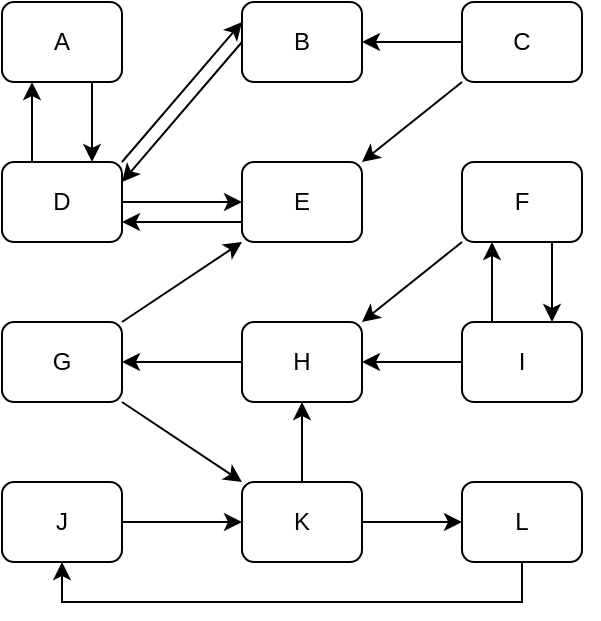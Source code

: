 <mxfile version="15.8.6" type="device"><diagram id="J7CobHwCLUMmvXzQBRRv" name="Page-1"><mxGraphModel dx="1426" dy="712" grid="1" gridSize="10" guides="1" tooltips="1" connect="1" arrows="1" fold="1" page="1" pageScale="1" pageWidth="850" pageHeight="1100" math="0" shadow="0"><root><mxCell id="0"/><mxCell id="1" parent="0"/><mxCell id="G8VHNfefHS-Nu9dPqGVo-3" value="" style="edgeStyle=orthogonalEdgeStyle;rounded=0;orthogonalLoop=1;jettySize=auto;html=1;exitX=0.75;exitY=1;exitDx=0;exitDy=0;entryX=0.75;entryY=0;entryDx=0;entryDy=0;" edge="1" parent="1" source="G8VHNfefHS-Nu9dPqGVo-1" target="G8VHNfefHS-Nu9dPqGVo-2"><mxGeometry relative="1" as="geometry"/></mxCell><mxCell id="G8VHNfefHS-Nu9dPqGVo-1" value="A" style="rounded=1;whiteSpace=wrap;html=1;" vertex="1" parent="1"><mxGeometry x="120" y="80" width="60" height="40" as="geometry"/></mxCell><mxCell id="G8VHNfefHS-Nu9dPqGVo-4" style="edgeStyle=orthogonalEdgeStyle;rounded=0;orthogonalLoop=1;jettySize=auto;html=1;exitX=0.25;exitY=0;exitDx=0;exitDy=0;entryX=0.25;entryY=1;entryDx=0;entryDy=0;" edge="1" parent="1" source="G8VHNfefHS-Nu9dPqGVo-2" target="G8VHNfefHS-Nu9dPqGVo-1"><mxGeometry relative="1" as="geometry"/></mxCell><mxCell id="G8VHNfefHS-Nu9dPqGVo-6" style="rounded=0;orthogonalLoop=1;jettySize=auto;html=1;exitX=1;exitY=0;exitDx=0;exitDy=0;entryX=0;entryY=0.25;entryDx=0;entryDy=0;" edge="1" parent="1" source="G8VHNfefHS-Nu9dPqGVo-2" target="G8VHNfefHS-Nu9dPqGVo-5"><mxGeometry relative="1" as="geometry"/></mxCell><mxCell id="G8VHNfefHS-Nu9dPqGVo-9" value="" style="edgeStyle=none;rounded=0;orthogonalLoop=1;jettySize=auto;html=1;" edge="1" parent="1" source="G8VHNfefHS-Nu9dPqGVo-2" target="G8VHNfefHS-Nu9dPqGVo-8"><mxGeometry relative="1" as="geometry"/></mxCell><mxCell id="G8VHNfefHS-Nu9dPqGVo-2" value="D" style="rounded=1;whiteSpace=wrap;html=1;" vertex="1" parent="1"><mxGeometry x="120" y="160" width="60" height="40" as="geometry"/></mxCell><mxCell id="G8VHNfefHS-Nu9dPqGVo-7" style="edgeStyle=none;rounded=0;orthogonalLoop=1;jettySize=auto;html=1;exitX=0;exitY=0.5;exitDx=0;exitDy=0;entryX=1;entryY=0.25;entryDx=0;entryDy=0;" edge="1" parent="1" source="G8VHNfefHS-Nu9dPqGVo-5" target="G8VHNfefHS-Nu9dPqGVo-2"><mxGeometry relative="1" as="geometry"/></mxCell><mxCell id="G8VHNfefHS-Nu9dPqGVo-5" value="B" style="rounded=1;whiteSpace=wrap;html=1;" vertex="1" parent="1"><mxGeometry x="240" y="80" width="60" height="40" as="geometry"/></mxCell><mxCell id="G8VHNfefHS-Nu9dPqGVo-10" style="edgeStyle=none;rounded=0;orthogonalLoop=1;jettySize=auto;html=1;exitX=0;exitY=0.75;exitDx=0;exitDy=0;entryX=1;entryY=0.75;entryDx=0;entryDy=0;" edge="1" parent="1" source="G8VHNfefHS-Nu9dPqGVo-8" target="G8VHNfefHS-Nu9dPqGVo-2"><mxGeometry relative="1" as="geometry"/></mxCell><mxCell id="G8VHNfefHS-Nu9dPqGVo-8" value="E" style="rounded=1;whiteSpace=wrap;html=1;" vertex="1" parent="1"><mxGeometry x="240" y="160" width="60" height="40" as="geometry"/></mxCell><mxCell id="G8VHNfefHS-Nu9dPqGVo-15" style="edgeStyle=none;rounded=0;orthogonalLoop=1;jettySize=auto;html=1;exitX=0;exitY=0.5;exitDx=0;exitDy=0;entryX=1;entryY=0.5;entryDx=0;entryDy=0;" edge="1" parent="1" source="G8VHNfefHS-Nu9dPqGVo-11" target="G8VHNfefHS-Nu9dPqGVo-5"><mxGeometry relative="1" as="geometry"/></mxCell><mxCell id="G8VHNfefHS-Nu9dPqGVo-16" style="edgeStyle=none;rounded=0;orthogonalLoop=1;jettySize=auto;html=1;exitX=0;exitY=1;exitDx=0;exitDy=0;entryX=1;entryY=0;entryDx=0;entryDy=0;" edge="1" parent="1" source="G8VHNfefHS-Nu9dPqGVo-11" target="G8VHNfefHS-Nu9dPqGVo-8"><mxGeometry relative="1" as="geometry"/></mxCell><mxCell id="G8VHNfefHS-Nu9dPqGVo-11" value="C" style="rounded=1;whiteSpace=wrap;html=1;" vertex="1" parent="1"><mxGeometry x="350" y="80" width="60" height="40" as="geometry"/></mxCell><mxCell id="G8VHNfefHS-Nu9dPqGVo-13" style="edgeStyle=none;rounded=0;orthogonalLoop=1;jettySize=auto;html=1;exitX=1;exitY=0.5;exitDx=0;exitDy=0;" edge="1" parent="1" source="G8VHNfefHS-Nu9dPqGVo-11" target="G8VHNfefHS-Nu9dPqGVo-11"><mxGeometry relative="1" as="geometry"/></mxCell><mxCell id="G8VHNfefHS-Nu9dPqGVo-25" style="edgeStyle=none;rounded=0;orthogonalLoop=1;jettySize=auto;html=1;exitX=0;exitY=1;exitDx=0;exitDy=0;entryX=1;entryY=0;entryDx=0;entryDy=0;" edge="1" parent="1" source="G8VHNfefHS-Nu9dPqGVo-17" target="G8VHNfefHS-Nu9dPqGVo-19"><mxGeometry relative="1" as="geometry"/></mxCell><mxCell id="G8VHNfefHS-Nu9dPqGVo-27" style="edgeStyle=none;rounded=0;orthogonalLoop=1;jettySize=auto;html=1;exitX=0.75;exitY=1;exitDx=0;exitDy=0;entryX=0.75;entryY=0;entryDx=0;entryDy=0;" edge="1" parent="1" source="G8VHNfefHS-Nu9dPqGVo-17" target="G8VHNfefHS-Nu9dPqGVo-20"><mxGeometry relative="1" as="geometry"/></mxCell><mxCell id="G8VHNfefHS-Nu9dPqGVo-17" value="F" style="rounded=1;whiteSpace=wrap;html=1;" vertex="1" parent="1"><mxGeometry x="350" y="160" width="60" height="40" as="geometry"/></mxCell><mxCell id="G8VHNfefHS-Nu9dPqGVo-24" style="edgeStyle=none;rounded=0;orthogonalLoop=1;jettySize=auto;html=1;exitX=1;exitY=0;exitDx=0;exitDy=0;entryX=0;entryY=1;entryDx=0;entryDy=0;" edge="1" parent="1" source="G8VHNfefHS-Nu9dPqGVo-18" target="G8VHNfefHS-Nu9dPqGVo-8"><mxGeometry relative="1" as="geometry"/></mxCell><mxCell id="G8VHNfefHS-Nu9dPqGVo-31" style="edgeStyle=none;rounded=0;orthogonalLoop=1;jettySize=auto;html=1;exitX=1;exitY=1;exitDx=0;exitDy=0;entryX=0;entryY=0;entryDx=0;entryDy=0;" edge="1" parent="1" source="G8VHNfefHS-Nu9dPqGVo-18" target="G8VHNfefHS-Nu9dPqGVo-22"><mxGeometry relative="1" as="geometry"/></mxCell><mxCell id="G8VHNfefHS-Nu9dPqGVo-18" value="G" style="rounded=1;whiteSpace=wrap;html=1;" vertex="1" parent="1"><mxGeometry x="120" y="240" width="60" height="40" as="geometry"/></mxCell><mxCell id="G8VHNfefHS-Nu9dPqGVo-29" style="edgeStyle=none;rounded=0;orthogonalLoop=1;jettySize=auto;html=1;exitX=0;exitY=0.5;exitDx=0;exitDy=0;entryX=1;entryY=0.5;entryDx=0;entryDy=0;" edge="1" parent="1" source="G8VHNfefHS-Nu9dPqGVo-19" target="G8VHNfefHS-Nu9dPqGVo-18"><mxGeometry relative="1" as="geometry"/></mxCell><mxCell id="G8VHNfefHS-Nu9dPqGVo-19" value="H" style="rounded=1;whiteSpace=wrap;html=1;" vertex="1" parent="1"><mxGeometry x="240" y="240" width="60" height="40" as="geometry"/></mxCell><mxCell id="G8VHNfefHS-Nu9dPqGVo-26" style="edgeStyle=none;rounded=0;orthogonalLoop=1;jettySize=auto;html=1;exitX=0.25;exitY=0;exitDx=0;exitDy=0;entryX=0.25;entryY=1;entryDx=0;entryDy=0;" edge="1" parent="1" source="G8VHNfefHS-Nu9dPqGVo-20" target="G8VHNfefHS-Nu9dPqGVo-17"><mxGeometry relative="1" as="geometry"/></mxCell><mxCell id="G8VHNfefHS-Nu9dPqGVo-28" style="edgeStyle=none;rounded=0;orthogonalLoop=1;jettySize=auto;html=1;exitX=0;exitY=0.5;exitDx=0;exitDy=0;entryX=1;entryY=0.5;entryDx=0;entryDy=0;" edge="1" parent="1" source="G8VHNfefHS-Nu9dPqGVo-20" target="G8VHNfefHS-Nu9dPqGVo-19"><mxGeometry relative="1" as="geometry"/></mxCell><mxCell id="G8VHNfefHS-Nu9dPqGVo-20" value="I" style="rounded=1;whiteSpace=wrap;html=1;" vertex="1" parent="1"><mxGeometry x="350" y="240" width="60" height="40" as="geometry"/></mxCell><mxCell id="G8VHNfefHS-Nu9dPqGVo-32" style="edgeStyle=none;rounded=0;orthogonalLoop=1;jettySize=auto;html=1;exitX=1;exitY=0.5;exitDx=0;exitDy=0;entryX=0;entryY=0.5;entryDx=0;entryDy=0;" edge="1" parent="1" source="G8VHNfefHS-Nu9dPqGVo-21" target="G8VHNfefHS-Nu9dPqGVo-22"><mxGeometry relative="1" as="geometry"/></mxCell><mxCell id="G8VHNfefHS-Nu9dPqGVo-21" value="J" style="rounded=1;whiteSpace=wrap;html=1;" vertex="1" parent="1"><mxGeometry x="120" y="320" width="60" height="40" as="geometry"/></mxCell><mxCell id="G8VHNfefHS-Nu9dPqGVo-30" style="edgeStyle=none;rounded=0;orthogonalLoop=1;jettySize=auto;html=1;exitX=0.5;exitY=0;exitDx=0;exitDy=0;entryX=0.5;entryY=1;entryDx=0;entryDy=0;" edge="1" parent="1" source="G8VHNfefHS-Nu9dPqGVo-22" target="G8VHNfefHS-Nu9dPqGVo-19"><mxGeometry relative="1" as="geometry"/></mxCell><mxCell id="G8VHNfefHS-Nu9dPqGVo-33" style="edgeStyle=none;rounded=0;orthogonalLoop=1;jettySize=auto;html=1;exitX=1;exitY=0.5;exitDx=0;exitDy=0;entryX=0;entryY=0.5;entryDx=0;entryDy=0;" edge="1" parent="1" source="G8VHNfefHS-Nu9dPqGVo-22" target="G8VHNfefHS-Nu9dPqGVo-23"><mxGeometry relative="1" as="geometry"/></mxCell><mxCell id="G8VHNfefHS-Nu9dPqGVo-22" value="K" style="rounded=1;whiteSpace=wrap;html=1;" vertex="1" parent="1"><mxGeometry x="240" y="320" width="60" height="40" as="geometry"/></mxCell><mxCell id="G8VHNfefHS-Nu9dPqGVo-34" style="edgeStyle=orthogonalEdgeStyle;rounded=0;orthogonalLoop=1;jettySize=auto;html=1;exitX=0.5;exitY=1;exitDx=0;exitDy=0;entryX=0.5;entryY=1;entryDx=0;entryDy=0;" edge="1" parent="1" source="G8VHNfefHS-Nu9dPqGVo-23" target="G8VHNfefHS-Nu9dPqGVo-21"><mxGeometry relative="1" as="geometry"/></mxCell><mxCell id="G8VHNfefHS-Nu9dPqGVo-23" value="L" style="rounded=1;whiteSpace=wrap;html=1;" vertex="1" parent="1"><mxGeometry x="350" y="320" width="60" height="40" as="geometry"/></mxCell></root></mxGraphModel></diagram></mxfile>